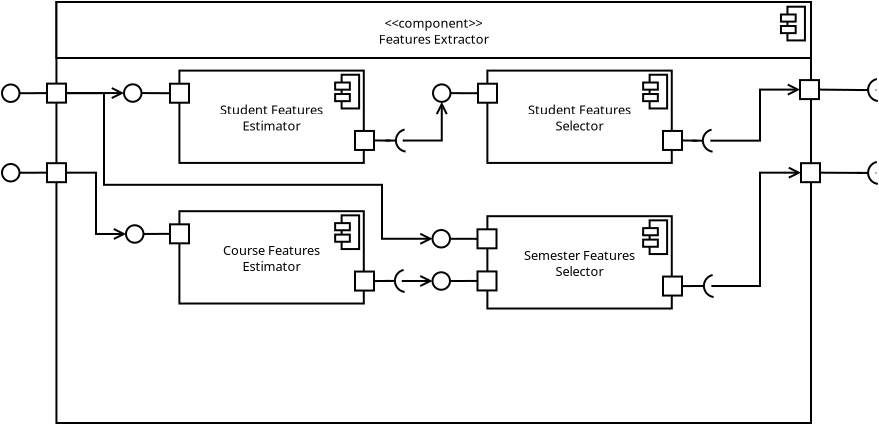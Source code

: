 <?xml version="1.0" encoding="UTF-8"?>
<dia:diagram xmlns:dia="http://www.lysator.liu.se/~alla/dia/">
  <dia:layer name="Background" visible="true" active="true">
    <dia:object type="Standard - Box" version="0" id="O0">
      <dia:attribute name="obj_pos">
        <dia:point val="5.822,2.71"/>
      </dia:attribute>
      <dia:attribute name="obj_bb">
        <dia:rectangle val="5.772,2.66;43.6,23.81"/>
      </dia:attribute>
      <dia:attribute name="elem_corner">
        <dia:point val="5.822,2.71"/>
      </dia:attribute>
      <dia:attribute name="elem_width">
        <dia:real val="37.728"/>
      </dia:attribute>
      <dia:attribute name="elem_height">
        <dia:real val="21.05"/>
      </dia:attribute>
      <dia:attribute name="border_width">
        <dia:real val="0.1"/>
      </dia:attribute>
      <dia:attribute name="show_background">
        <dia:boolean val="true"/>
      </dia:attribute>
    </dia:object>
    <dia:object type="Flowchart - Box" version="0" id="O1">
      <dia:attribute name="obj_pos">
        <dia:point val="5.822,2.71"/>
      </dia:attribute>
      <dia:attribute name="obj_bb">
        <dia:rectangle val="5.772,2.66;43.6,5.56"/>
      </dia:attribute>
      <dia:attribute name="elem_corner">
        <dia:point val="5.822,2.71"/>
      </dia:attribute>
      <dia:attribute name="elem_width">
        <dia:real val="37.728"/>
      </dia:attribute>
      <dia:attribute name="elem_height">
        <dia:real val="2.8"/>
      </dia:attribute>
      <dia:attribute name="border_width">
        <dia:real val="0.1"/>
      </dia:attribute>
      <dia:attribute name="show_background">
        <dia:boolean val="true"/>
      </dia:attribute>
      <dia:attribute name="padding">
        <dia:real val="0.5"/>
      </dia:attribute>
      <dia:attribute name="text">
        <dia:composite type="text">
          <dia:attribute name="string">
            <dia:string>#&lt;&lt;component&gt;&gt;
Features Extractor#</dia:string>
          </dia:attribute>
          <dia:attribute name="font">
            <dia:font family="sans" style="0" name="Helvetica"/>
          </dia:attribute>
          <dia:attribute name="height">
            <dia:real val="0.8"/>
          </dia:attribute>
          <dia:attribute name="pos">
            <dia:point val="24.686,3.905"/>
          </dia:attribute>
          <dia:attribute name="color">
            <dia:color val="#000000"/>
          </dia:attribute>
          <dia:attribute name="alignment">
            <dia:enum val="1"/>
          </dia:attribute>
        </dia:composite>
      </dia:attribute>
    </dia:object>
    <dia:object type="Standard - Box" version="0" id="O2">
      <dia:attribute name="obj_pos">
        <dia:point val="5.35,6.791"/>
      </dia:attribute>
      <dia:attribute name="obj_bb">
        <dia:rectangle val="5.3,6.741;6.35,7.791"/>
      </dia:attribute>
      <dia:attribute name="elem_corner">
        <dia:point val="5.35,6.791"/>
      </dia:attribute>
      <dia:attribute name="elem_width">
        <dia:real val="0.95"/>
      </dia:attribute>
      <dia:attribute name="elem_height">
        <dia:real val="0.95"/>
      </dia:attribute>
      <dia:attribute name="border_width">
        <dia:real val="0.1"/>
      </dia:attribute>
      <dia:attribute name="show_background">
        <dia:boolean val="true"/>
      </dia:attribute>
    </dia:object>
    <dia:object type="Standard - Box" version="0" id="O3">
      <dia:attribute name="obj_pos">
        <dia:point val="5.35,10.769"/>
      </dia:attribute>
      <dia:attribute name="obj_bb">
        <dia:rectangle val="5.3,10.719;6.35,11.769"/>
      </dia:attribute>
      <dia:attribute name="elem_corner">
        <dia:point val="5.35,10.769"/>
      </dia:attribute>
      <dia:attribute name="elem_width">
        <dia:real val="0.95"/>
      </dia:attribute>
      <dia:attribute name="elem_height">
        <dia:real val="0.95"/>
      </dia:attribute>
      <dia:attribute name="border_width">
        <dia:real val="0.1"/>
      </dia:attribute>
      <dia:attribute name="show_background">
        <dia:boolean val="true"/>
      </dia:attribute>
    </dia:object>
    <dia:group>
      <dia:object type="Standard - Box" version="0" id="O4">
        <dia:attribute name="obj_pos">
          <dia:point val="42.372,2.945"/>
        </dia:attribute>
        <dia:attribute name="obj_bb">
          <dia:rectangle val="42.322,2.895;43.298,4.681"/>
        </dia:attribute>
        <dia:attribute name="elem_corner">
          <dia:point val="42.372,2.945"/>
        </dia:attribute>
        <dia:attribute name="elem_width">
          <dia:real val="0.875"/>
        </dia:attribute>
        <dia:attribute name="elem_height">
          <dia:real val="1.686"/>
        </dia:attribute>
        <dia:attribute name="border_width">
          <dia:real val="0.1"/>
        </dia:attribute>
        <dia:attribute name="show_background">
          <dia:boolean val="true"/>
        </dia:attribute>
      </dia:object>
      <dia:object type="Standard - Box" version="0" id="O5">
        <dia:attribute name="obj_pos">
          <dia:point val="42.048,3.334"/>
        </dia:attribute>
        <dia:attribute name="obj_bb">
          <dia:rectangle val="41.998,3.284;42.833,3.741"/>
        </dia:attribute>
        <dia:attribute name="elem_corner">
          <dia:point val="42.048,3.334"/>
        </dia:attribute>
        <dia:attribute name="elem_width">
          <dia:real val="0.735"/>
        </dia:attribute>
        <dia:attribute name="elem_height">
          <dia:real val="0.357"/>
        </dia:attribute>
        <dia:attribute name="border_width">
          <dia:real val="0.1"/>
        </dia:attribute>
        <dia:attribute name="show_background">
          <dia:boolean val="true"/>
        </dia:attribute>
      </dia:object>
      <dia:object type="Standard - Box" version="0" id="O6">
        <dia:attribute name="obj_pos">
          <dia:point val="42.048,3.909"/>
        </dia:attribute>
        <dia:attribute name="obj_bb">
          <dia:rectangle val="41.998,3.859;42.833,4.316"/>
        </dia:attribute>
        <dia:attribute name="elem_corner">
          <dia:point val="42.048,3.909"/>
        </dia:attribute>
        <dia:attribute name="elem_width">
          <dia:real val="0.735"/>
        </dia:attribute>
        <dia:attribute name="elem_height">
          <dia:real val="0.357"/>
        </dia:attribute>
        <dia:attribute name="border_width">
          <dia:real val="0.1"/>
        </dia:attribute>
        <dia:attribute name="show_background">
          <dia:boolean val="true"/>
        </dia:attribute>
      </dia:object>
    </dia:group>
    <dia:object type="Standard - Box" version="0" id="O7">
      <dia:attribute name="obj_pos">
        <dia:point val="43,6.615"/>
      </dia:attribute>
      <dia:attribute name="obj_bb">
        <dia:rectangle val="42.95,6.565;44,7.615"/>
      </dia:attribute>
      <dia:attribute name="elem_corner">
        <dia:point val="43,6.615"/>
      </dia:attribute>
      <dia:attribute name="elem_width">
        <dia:real val="0.95"/>
      </dia:attribute>
      <dia:attribute name="elem_height">
        <dia:real val="0.95"/>
      </dia:attribute>
      <dia:attribute name="border_width">
        <dia:real val="0.1"/>
      </dia:attribute>
      <dia:attribute name="show_background">
        <dia:boolean val="true"/>
      </dia:attribute>
    </dia:object>
    <dia:object type="Standard - Box" version="0" id="O8">
      <dia:attribute name="obj_pos">
        <dia:point val="43.05,10.769"/>
      </dia:attribute>
      <dia:attribute name="obj_bb">
        <dia:rectangle val="43,10.719;44.05,11.769"/>
      </dia:attribute>
      <dia:attribute name="elem_corner">
        <dia:point val="43.05,10.769"/>
      </dia:attribute>
      <dia:attribute name="elem_width">
        <dia:real val="0.95"/>
      </dia:attribute>
      <dia:attribute name="elem_height">
        <dia:real val="0.95"/>
      </dia:attribute>
      <dia:attribute name="border_width">
        <dia:real val="0.1"/>
      </dia:attribute>
      <dia:attribute name="show_background">
        <dia:boolean val="true"/>
      </dia:attribute>
    </dia:object>
    <dia:object type="Standard - Ellipse" version="0" id="O9">
      <dia:attribute name="obj_pos">
        <dia:point val="9.2,6.825"/>
      </dia:attribute>
      <dia:attribute name="obj_bb">
        <dia:rectangle val="9.15,6.775;10.125,7.751"/>
      </dia:attribute>
      <dia:attribute name="elem_corner">
        <dia:point val="9.2,6.825"/>
      </dia:attribute>
      <dia:attribute name="elem_width">
        <dia:real val="0.875"/>
      </dia:attribute>
      <dia:attribute name="elem_height">
        <dia:real val="0.875"/>
      </dia:attribute>
    </dia:object>
    <dia:object type="Standard - Line" version="0" id="O10">
      <dia:attribute name="obj_pos">
        <dia:point val="11.5,7.271"/>
      </dia:attribute>
      <dia:attribute name="obj_bb">
        <dia:rectangle val="10.025,7.213;11.55,7.322"/>
      </dia:attribute>
      <dia:attribute name="conn_endpoints">
        <dia:point val="11.5,7.271"/>
        <dia:point val="10.075,7.263"/>
      </dia:attribute>
      <dia:attribute name="numcp">
        <dia:int val="1"/>
      </dia:attribute>
      <dia:connections>
        <dia:connection handle="0" to="O58" connection="3"/>
        <dia:connection handle="1" to="O9" connection="4"/>
      </dia:connections>
    </dia:object>
    <dia:object type="Standard - Ellipse" version="0" id="O11">
      <dia:attribute name="obj_pos">
        <dia:point val="9.3,13.872"/>
      </dia:attribute>
      <dia:attribute name="obj_bb">
        <dia:rectangle val="9.25,13.822;10.225,14.797"/>
      </dia:attribute>
      <dia:attribute name="elem_corner">
        <dia:point val="9.3,13.872"/>
      </dia:attribute>
      <dia:attribute name="elem_width">
        <dia:real val="0.875"/>
      </dia:attribute>
      <dia:attribute name="elem_height">
        <dia:real val="0.875"/>
      </dia:attribute>
    </dia:object>
    <dia:object type="Standard - Line" version="0" id="O12">
      <dia:attribute name="obj_pos">
        <dia:point val="11.5,14.302"/>
      </dia:attribute>
      <dia:attribute name="obj_bb">
        <dia:rectangle val="10.125,14.251;11.55,14.36"/>
      </dia:attribute>
      <dia:attribute name="conn_endpoints">
        <dia:point val="11.5,14.302"/>
        <dia:point val="10.175,14.309"/>
      </dia:attribute>
      <dia:attribute name="numcp">
        <dia:int val="1"/>
      </dia:attribute>
      <dia:connections>
        <dia:connection handle="0" to="O64" connection="3"/>
        <dia:connection handle="1" to="O11" connection="4"/>
      </dia:connections>
    </dia:object>
    <dia:object type="Standard - Ellipse" version="0" id="O13">
      <dia:attribute name="obj_pos">
        <dia:point val="3.1,6.833"/>
      </dia:attribute>
      <dia:attribute name="obj_bb">
        <dia:rectangle val="3.05,6.783;4.025,7.758"/>
      </dia:attribute>
      <dia:attribute name="elem_corner">
        <dia:point val="3.1,6.833"/>
      </dia:attribute>
      <dia:attribute name="elem_width">
        <dia:real val="0.875"/>
      </dia:attribute>
      <dia:attribute name="elem_height">
        <dia:real val="0.875"/>
      </dia:attribute>
    </dia:object>
    <dia:object type="Standard - Line" version="0" id="O14">
      <dia:attribute name="obj_pos">
        <dia:point val="5.35,7.266"/>
      </dia:attribute>
      <dia:attribute name="obj_bb">
        <dia:rectangle val="3.925,7.215;5.4,7.321"/>
      </dia:attribute>
      <dia:attribute name="conn_endpoints">
        <dia:point val="5.35,7.266"/>
        <dia:point val="3.975,7.271"/>
      </dia:attribute>
      <dia:attribute name="numcp">
        <dia:int val="1"/>
      </dia:attribute>
      <dia:connections>
        <dia:connection handle="0" to="O2" connection="3"/>
        <dia:connection handle="1" to="O13" connection="4"/>
      </dia:connections>
    </dia:object>
    <dia:object type="Standard - Ellipse" version="0" id="O15">
      <dia:attribute name="obj_pos">
        <dia:point val="3.1,10.809"/>
      </dia:attribute>
      <dia:attribute name="obj_bb">
        <dia:rectangle val="3.05,10.759;4.025,11.735"/>
      </dia:attribute>
      <dia:attribute name="elem_corner">
        <dia:point val="3.1,10.809"/>
      </dia:attribute>
      <dia:attribute name="elem_width">
        <dia:real val="0.875"/>
      </dia:attribute>
      <dia:attribute name="elem_height">
        <dia:real val="0.875"/>
      </dia:attribute>
    </dia:object>
    <dia:object type="Standard - Line" version="0" id="O16">
      <dia:attribute name="obj_pos">
        <dia:point val="5.35,11.244"/>
      </dia:attribute>
      <dia:attribute name="obj_bb">
        <dia:rectangle val="3.925,11.194;5.4,11.297"/>
      </dia:attribute>
      <dia:attribute name="conn_endpoints">
        <dia:point val="5.35,11.244"/>
        <dia:point val="3.975,11.247"/>
      </dia:attribute>
      <dia:attribute name="numcp">
        <dia:int val="1"/>
      </dia:attribute>
      <dia:connections>
        <dia:connection handle="0" to="O3" connection="3"/>
        <dia:connection handle="1" to="O15" connection="4"/>
      </dia:connections>
    </dia:object>
    <dia:object type="Standard - Ellipse" version="0" id="O17">
      <dia:attribute name="obj_pos">
        <dia:point val="24.65,6.829"/>
      </dia:attribute>
      <dia:attribute name="obj_bb">
        <dia:rectangle val="24.6,6.779;25.575,7.754"/>
      </dia:attribute>
      <dia:attribute name="elem_corner">
        <dia:point val="24.65,6.829"/>
      </dia:attribute>
      <dia:attribute name="elem_width">
        <dia:real val="0.875"/>
      </dia:attribute>
      <dia:attribute name="elem_height">
        <dia:real val="0.875"/>
      </dia:attribute>
    </dia:object>
    <dia:object type="Standard - Line" version="0" id="O18">
      <dia:attribute name="obj_pos">
        <dia:point val="26.9,7.271"/>
      </dia:attribute>
      <dia:attribute name="obj_bb">
        <dia:rectangle val="25.475,7.216;26.95,7.322"/>
      </dia:attribute>
      <dia:attribute name="conn_endpoints">
        <dia:point val="26.9,7.271"/>
        <dia:point val="25.525,7.267"/>
      </dia:attribute>
      <dia:attribute name="numcp">
        <dia:int val="1"/>
      </dia:attribute>
      <dia:connections>
        <dia:connection handle="0" to="O70" connection="3"/>
        <dia:connection handle="1" to="O17" connection="4"/>
      </dia:connections>
    </dia:object>
    <dia:object type="Standard - Ellipse" version="0" id="O19">
      <dia:attribute name="obj_pos">
        <dia:point val="24.625,14.11"/>
      </dia:attribute>
      <dia:attribute name="obj_bb">
        <dia:rectangle val="24.575,14.06;25.55,15.035"/>
      </dia:attribute>
      <dia:attribute name="elem_corner">
        <dia:point val="24.625,14.11"/>
      </dia:attribute>
      <dia:attribute name="elem_width">
        <dia:real val="0.875"/>
      </dia:attribute>
      <dia:attribute name="elem_height">
        <dia:real val="0.875"/>
      </dia:attribute>
    </dia:object>
    <dia:object type="Standard - Line" version="0" id="O20">
      <dia:attribute name="obj_pos">
        <dia:point val="26.875,14.552"/>
      </dia:attribute>
      <dia:attribute name="obj_bb">
        <dia:rectangle val="25.45,14.498;26.925,14.602"/>
      </dia:attribute>
      <dia:attribute name="conn_endpoints">
        <dia:point val="26.875,14.552"/>
        <dia:point val="25.5,14.548"/>
      </dia:attribute>
      <dia:attribute name="numcp">
        <dia:int val="1"/>
      </dia:attribute>
      <dia:connections>
        <dia:connection handle="0" to="O76" connection="3"/>
        <dia:connection handle="1" to="O19" connection="4"/>
      </dia:connections>
    </dia:object>
    <dia:group>
      <dia:object type="Standard - Arc" version="0" id="O21">
        <dia:attribute name="obj_pos">
          <dia:point val="38.629,10.193"/>
        </dia:attribute>
        <dia:attribute name="obj_bb">
          <dia:rectangle val="38.094,9.041;38.682,10.245"/>
        </dia:attribute>
        <dia:attribute name="conn_endpoints">
          <dia:point val="38.629,10.193"/>
          <dia:point val="38.579,9.093"/>
        </dia:attribute>
        <dia:attribute name="curve_distance">
          <dia:real val="-0.461"/>
        </dia:attribute>
        <dia:attribute name="line_width">
          <dia:real val="0.1"/>
        </dia:attribute>
      </dia:object>
      <dia:object type="Standard - Line" version="0" id="O22">
        <dia:attribute name="obj_pos">
          <dia:point val="38.135,9.643"/>
        </dia:attribute>
        <dia:attribute name="obj_bb">
          <dia:rectangle val="37.55,9.593;38.185,9.693"/>
        </dia:attribute>
        <dia:attribute name="conn_endpoints">
          <dia:point val="38.135,9.643"/>
          <dia:point val="37.6,9.643"/>
        </dia:attribute>
        <dia:attribute name="numcp">
          <dia:int val="1"/>
        </dia:attribute>
      </dia:object>
      <dia:object type="Standard - Line" version="0" id="O23">
        <dia:attribute name="obj_pos">
          <dia:point val="38.551,9.643"/>
        </dia:attribute>
        <dia:attribute name="obj_bb">
          <dia:rectangle val="38.472,9.593;38.601,9.693"/>
        </dia:attribute>
        <dia:attribute name="conn_endpoints">
          <dia:point val="38.551,9.643"/>
          <dia:point val="38.522,9.643"/>
        </dia:attribute>
        <dia:attribute name="numcp">
          <dia:int val="1"/>
        </dia:attribute>
      </dia:object>
    </dia:group>
    <dia:object type="Standard - Line" version="0" id="O24">
      <dia:attribute name="obj_pos">
        <dia:point val="37.868,9.643"/>
      </dia:attribute>
      <dia:attribute name="obj_bb">
        <dia:rectangle val="37.049,9.582;37.918,9.694"/>
      </dia:attribute>
      <dia:attribute name="conn_endpoints">
        <dia:point val="37.868,9.643"/>
        <dia:point val="37.1,9.633"/>
      </dia:attribute>
      <dia:attribute name="numcp">
        <dia:int val="1"/>
      </dia:attribute>
      <dia:connections>
        <dia:connection handle="0" to="O22" connection="0"/>
        <dia:connection handle="1" to="O71" connection="4"/>
      </dia:connections>
    </dia:object>
    <dia:group>
      <dia:object type="Standard - Arc" version="0" id="O25">
        <dia:attribute name="obj_pos">
          <dia:point val="23.281,10.188"/>
        </dia:attribute>
        <dia:attribute name="obj_bb">
          <dia:rectangle val="22.745,9.036;23.334,10.241"/>
        </dia:attribute>
        <dia:attribute name="conn_endpoints">
          <dia:point val="23.281,10.188"/>
          <dia:point val="23.231,9.088"/>
        </dia:attribute>
        <dia:attribute name="curve_distance">
          <dia:real val="-0.461"/>
        </dia:attribute>
        <dia:attribute name="line_width">
          <dia:real val="0.1"/>
        </dia:attribute>
      </dia:object>
      <dia:object type="Standard - Line" version="0" id="O26">
        <dia:attribute name="obj_pos">
          <dia:point val="22.787,9.638"/>
        </dia:attribute>
        <dia:attribute name="obj_bb">
          <dia:rectangle val="22.202,9.588;22.837,9.688"/>
        </dia:attribute>
        <dia:attribute name="conn_endpoints">
          <dia:point val="22.787,9.638"/>
          <dia:point val="22.252,9.638"/>
        </dia:attribute>
        <dia:attribute name="numcp">
          <dia:int val="1"/>
        </dia:attribute>
      </dia:object>
      <dia:object type="Standard - Line" version="0" id="O27">
        <dia:attribute name="obj_pos">
          <dia:point val="23.203,9.638"/>
        </dia:attribute>
        <dia:attribute name="obj_bb">
          <dia:rectangle val="23.123,9.588;23.253,9.688"/>
        </dia:attribute>
        <dia:attribute name="conn_endpoints">
          <dia:point val="23.203,9.638"/>
          <dia:point val="23.174,9.638"/>
        </dia:attribute>
        <dia:attribute name="numcp">
          <dia:int val="1"/>
        </dia:attribute>
      </dia:object>
    </dia:group>
    <dia:object type="Standard - Line" version="0" id="O28">
      <dia:attribute name="obj_pos">
        <dia:point val="22.52,9.638"/>
      </dia:attribute>
      <dia:attribute name="obj_bb">
        <dia:rectangle val="21.65,9.582;22.57,9.689"/>
      </dia:attribute>
      <dia:attribute name="conn_endpoints">
        <dia:point val="22.52,9.638"/>
        <dia:point val="21.7,9.633"/>
      </dia:attribute>
      <dia:attribute name="numcp">
        <dia:int val="1"/>
      </dia:attribute>
      <dia:connections>
        <dia:connection handle="0" to="O26" connection="0"/>
        <dia:connection handle="1" to="O59" connection="4"/>
      </dia:connections>
    </dia:object>
    <dia:group>
      <dia:object type="Standard - Arc" version="0" id="O29">
        <dia:attribute name="obj_pos">
          <dia:point val="23.231,17.207"/>
        </dia:attribute>
        <dia:attribute name="obj_bb">
          <dia:rectangle val="22.695,16.055;23.284,17.259"/>
        </dia:attribute>
        <dia:attribute name="conn_endpoints">
          <dia:point val="23.231,17.207"/>
          <dia:point val="23.181,16.107"/>
        </dia:attribute>
        <dia:attribute name="curve_distance">
          <dia:real val="-0.461"/>
        </dia:attribute>
        <dia:attribute name="line_width">
          <dia:real val="0.1"/>
        </dia:attribute>
      </dia:object>
      <dia:object type="Standard - Line" version="0" id="O30">
        <dia:attribute name="obj_pos">
          <dia:point val="22.737,16.657"/>
        </dia:attribute>
        <dia:attribute name="obj_bb">
          <dia:rectangle val="22.152,16.607;22.787,16.707"/>
        </dia:attribute>
        <dia:attribute name="conn_endpoints">
          <dia:point val="22.737,16.657"/>
          <dia:point val="22.202,16.657"/>
        </dia:attribute>
        <dia:attribute name="numcp">
          <dia:int val="1"/>
        </dia:attribute>
      </dia:object>
      <dia:object type="Standard - Line" version="0" id="O31">
        <dia:attribute name="obj_pos">
          <dia:point val="23.153,16.657"/>
        </dia:attribute>
        <dia:attribute name="obj_bb">
          <dia:rectangle val="23.073,16.607;23.203,16.707"/>
        </dia:attribute>
        <dia:attribute name="conn_endpoints">
          <dia:point val="23.153,16.657"/>
          <dia:point val="23.123,16.657"/>
        </dia:attribute>
        <dia:attribute name="numcp">
          <dia:int val="1"/>
        </dia:attribute>
      </dia:object>
    </dia:group>
    <dia:object type="Standard - Line" version="0" id="O32">
      <dia:attribute name="obj_pos">
        <dia:point val="22.47,16.657"/>
      </dia:attribute>
      <dia:attribute name="obj_bb">
        <dia:rectangle val="21.65,16.607;22.52,16.713"/>
      </dia:attribute>
      <dia:attribute name="conn_endpoints">
        <dia:point val="22.47,16.657"/>
        <dia:point val="21.7,16.663"/>
      </dia:attribute>
      <dia:attribute name="numcp">
        <dia:int val="1"/>
      </dia:attribute>
      <dia:connections>
        <dia:connection handle="0" to="O30" connection="0"/>
        <dia:connection handle="1" to="O65" connection="4"/>
      </dia:connections>
    </dia:object>
    <dia:group>
      <dia:object type="Standard - Arc" version="0" id="O33">
        <dia:attribute name="obj_pos">
          <dia:point val="38.681,17.461"/>
        </dia:attribute>
        <dia:attribute name="obj_bb">
          <dia:rectangle val="38.145,16.309;38.733,17.513"/>
        </dia:attribute>
        <dia:attribute name="conn_endpoints">
          <dia:point val="38.681,17.461"/>
          <dia:point val="38.631,16.361"/>
        </dia:attribute>
        <dia:attribute name="curve_distance">
          <dia:real val="-0.461"/>
        </dia:attribute>
        <dia:attribute name="line_width">
          <dia:real val="0.1"/>
        </dia:attribute>
      </dia:object>
      <dia:object type="Standard - Line" version="0" id="O34">
        <dia:attribute name="obj_pos">
          <dia:point val="38.187,16.911"/>
        </dia:attribute>
        <dia:attribute name="obj_bb">
          <dia:rectangle val="37.602,16.861;38.237,16.961"/>
        </dia:attribute>
        <dia:attribute name="conn_endpoints">
          <dia:point val="38.187,16.911"/>
          <dia:point val="37.652,16.911"/>
        </dia:attribute>
        <dia:attribute name="numcp">
          <dia:int val="1"/>
        </dia:attribute>
      </dia:object>
      <dia:object type="Standard - Line" version="0" id="O35">
        <dia:attribute name="obj_pos">
          <dia:point val="38.603,16.911"/>
        </dia:attribute>
        <dia:attribute name="obj_bb">
          <dia:rectangle val="38.523,16.861;38.653,16.961"/>
        </dia:attribute>
        <dia:attribute name="conn_endpoints">
          <dia:point val="38.603,16.911"/>
          <dia:point val="38.574,16.911"/>
        </dia:attribute>
        <dia:attribute name="numcp">
          <dia:int val="1"/>
        </dia:attribute>
      </dia:object>
    </dia:group>
    <dia:object type="Standard - Line" version="0" id="O36">
      <dia:attribute name="obj_pos">
        <dia:point val="37.919,16.911"/>
      </dia:attribute>
      <dia:attribute name="obj_bb">
        <dia:rectangle val="37.05,16.861;37.97,16.963"/>
      </dia:attribute>
      <dia:attribute name="conn_endpoints">
        <dia:point val="37.919,16.911"/>
        <dia:point val="37.1,16.913"/>
      </dia:attribute>
      <dia:attribute name="numcp">
        <dia:int val="1"/>
      </dia:attribute>
      <dia:connections>
        <dia:connection handle="0" to="O34" connection="0"/>
        <dia:connection handle="1" to="O77" connection="4"/>
      </dia:connections>
    </dia:object>
    <dia:object type="Standard - ZigZagLine" version="1" id="O37">
      <dia:attribute name="obj_pos">
        <dia:point val="6.3,7.266"/>
      </dia:attribute>
      <dia:attribute name="obj_bb">
        <dia:rectangle val="6.25,6.932;9.312,7.594"/>
      </dia:attribute>
      <dia:attribute name="orth_points">
        <dia:point val="6.3,7.266"/>
        <dia:point val="7.8,7.266"/>
        <dia:point val="7.8,7.263"/>
        <dia:point val="9.2,7.263"/>
      </dia:attribute>
      <dia:attribute name="orth_orient">
        <dia:enum val="0"/>
        <dia:enum val="1"/>
        <dia:enum val="0"/>
      </dia:attribute>
      <dia:attribute name="autorouting">
        <dia:boolean val="false"/>
      </dia:attribute>
      <dia:attribute name="end_arrow">
        <dia:enum val="1"/>
      </dia:attribute>
      <dia:attribute name="end_arrow_length">
        <dia:real val="0.5"/>
      </dia:attribute>
      <dia:attribute name="end_arrow_width">
        <dia:real val="0.5"/>
      </dia:attribute>
      <dia:connections>
        <dia:connection handle="0" to="O2" connection="4"/>
        <dia:connection handle="1" to="O9" connection="3"/>
      </dia:connections>
    </dia:object>
    <dia:object type="Standard - ZigZagLine" version="1" id="O38">
      <dia:attribute name="obj_pos">
        <dia:point val="6.3,11.244"/>
      </dia:attribute>
      <dia:attribute name="obj_bb">
        <dia:rectangle val="6.25,11.194;9.412,14.64"/>
      </dia:attribute>
      <dia:attribute name="orth_points">
        <dia:point val="6.3,11.244"/>
        <dia:point val="7.8,11.244"/>
        <dia:point val="7.8,14.309"/>
        <dia:point val="9.3,14.309"/>
      </dia:attribute>
      <dia:attribute name="orth_orient">
        <dia:enum val="0"/>
        <dia:enum val="1"/>
        <dia:enum val="0"/>
      </dia:attribute>
      <dia:attribute name="autorouting">
        <dia:boolean val="true"/>
      </dia:attribute>
      <dia:attribute name="end_arrow">
        <dia:enum val="1"/>
      </dia:attribute>
      <dia:attribute name="end_arrow_length">
        <dia:real val="0.5"/>
      </dia:attribute>
      <dia:attribute name="end_arrow_width">
        <dia:real val="0.5"/>
      </dia:attribute>
      <dia:connections>
        <dia:connection handle="0" to="O3" connection="4"/>
        <dia:connection handle="1" to="O11" connection="3"/>
      </dia:connections>
    </dia:object>
    <dia:object type="Standard - ZigZagLine" version="1" id="O39">
      <dia:attribute name="obj_pos">
        <dia:point val="23.188,9.638"/>
      </dia:attribute>
      <dia:attribute name="obj_bb">
        <dia:rectangle val="23.138,7.592;25.419,9.688"/>
      </dia:attribute>
      <dia:attribute name="orth_points">
        <dia:point val="23.188,9.638"/>
        <dia:point val="23.188,9.637"/>
        <dia:point val="25.088,9.637"/>
        <dia:point val="25.088,7.704"/>
      </dia:attribute>
      <dia:attribute name="orth_orient">
        <dia:enum val="1"/>
        <dia:enum val="0"/>
        <dia:enum val="1"/>
      </dia:attribute>
      <dia:attribute name="autorouting">
        <dia:boolean val="false"/>
      </dia:attribute>
      <dia:attribute name="end_arrow">
        <dia:enum val="1"/>
      </dia:attribute>
      <dia:attribute name="end_arrow_length">
        <dia:real val="0.5"/>
      </dia:attribute>
      <dia:attribute name="end_arrow_width">
        <dia:real val="0.5"/>
      </dia:attribute>
      <dia:connections>
        <dia:connection handle="0" to="O27" connection="0"/>
        <dia:connection handle="1" to="O17" connection="6"/>
      </dia:connections>
    </dia:object>
    <dia:object type="Standard - ZigZagLine" version="1" id="O40">
      <dia:attribute name="obj_pos">
        <dia:point val="43,7.09"/>
      </dia:attribute>
      <dia:attribute name="obj_bb">
        <dia:rectangle val="38.486,6.759;43.05,9.693"/>
      </dia:attribute>
      <dia:attribute name="orth_points">
        <dia:point val="43,7.09"/>
        <dia:point val="41,7.09"/>
        <dia:point val="41,9.643"/>
        <dia:point val="38.536,9.643"/>
      </dia:attribute>
      <dia:attribute name="orth_orient">
        <dia:enum val="0"/>
        <dia:enum val="1"/>
        <dia:enum val="0"/>
      </dia:attribute>
      <dia:attribute name="autorouting">
        <dia:boolean val="false"/>
      </dia:attribute>
      <dia:attribute name="start_arrow">
        <dia:enum val="1"/>
      </dia:attribute>
      <dia:attribute name="start_arrow_length">
        <dia:real val="0.5"/>
      </dia:attribute>
      <dia:attribute name="start_arrow_width">
        <dia:real val="0.5"/>
      </dia:attribute>
      <dia:connections>
        <dia:connection handle="0" to="O7" connection="3"/>
        <dia:connection handle="1" to="O23" connection="0"/>
      </dia:connections>
    </dia:object>
    <dia:object type="Standard - ZigZagLine" version="1" id="O41">
      <dia:attribute name="obj_pos">
        <dia:point val="38.588,16.911"/>
      </dia:attribute>
      <dia:attribute name="obj_bb">
        <dia:rectangle val="38.538,10.913;43.162,16.961"/>
      </dia:attribute>
      <dia:attribute name="orth_points">
        <dia:point val="38.588,16.911"/>
        <dia:point val="41,16.911"/>
        <dia:point val="41,11.244"/>
        <dia:point val="43.05,11.244"/>
      </dia:attribute>
      <dia:attribute name="orth_orient">
        <dia:enum val="0"/>
        <dia:enum val="1"/>
        <dia:enum val="0"/>
      </dia:attribute>
      <dia:attribute name="autorouting">
        <dia:boolean val="false"/>
      </dia:attribute>
      <dia:attribute name="end_arrow">
        <dia:enum val="1"/>
      </dia:attribute>
      <dia:attribute name="end_arrow_length">
        <dia:real val="0.5"/>
      </dia:attribute>
      <dia:attribute name="end_arrow_width">
        <dia:real val="0.5"/>
      </dia:attribute>
      <dia:connections>
        <dia:connection handle="0" to="O35" connection="0"/>
        <dia:connection handle="1" to="O8" connection="3"/>
      </dia:connections>
    </dia:object>
    <dia:group>
      <dia:object type="Standard - Arc" version="0" id="O42">
        <dia:attribute name="obj_pos">
          <dia:point val="46.891,7.662"/>
        </dia:attribute>
        <dia:attribute name="obj_bb">
          <dia:rectangle val="46.355,6.51;46.943,7.714"/>
        </dia:attribute>
        <dia:attribute name="conn_endpoints">
          <dia:point val="46.891,7.662"/>
          <dia:point val="46.841,6.562"/>
        </dia:attribute>
        <dia:attribute name="curve_distance">
          <dia:real val="-0.461"/>
        </dia:attribute>
        <dia:attribute name="line_width">
          <dia:real val="0.1"/>
        </dia:attribute>
      </dia:object>
      <dia:object type="Standard - Line" version="0" id="O43">
        <dia:attribute name="obj_pos">
          <dia:point val="46.397,7.112"/>
        </dia:attribute>
        <dia:attribute name="obj_bb">
          <dia:rectangle val="45.812,7.062;46.447,7.162"/>
        </dia:attribute>
        <dia:attribute name="conn_endpoints">
          <dia:point val="46.397,7.112"/>
          <dia:point val="45.861,7.112"/>
        </dia:attribute>
        <dia:attribute name="numcp">
          <dia:int val="1"/>
        </dia:attribute>
      </dia:object>
      <dia:object type="Standard - Line" version="0" id="O44">
        <dia:attribute name="obj_pos">
          <dia:point val="46.813,7.112"/>
        </dia:attribute>
        <dia:attribute name="obj_bb">
          <dia:rectangle val="46.733,7.062;46.863,7.162"/>
        </dia:attribute>
        <dia:attribute name="conn_endpoints">
          <dia:point val="46.813,7.112"/>
          <dia:point val="46.783,7.112"/>
        </dia:attribute>
        <dia:attribute name="numcp">
          <dia:int val="1"/>
        </dia:attribute>
      </dia:object>
    </dia:group>
    <dia:object type="Standard - Line" version="0" id="O45">
      <dia:attribute name="obj_pos">
        <dia:point val="43.95,7.09"/>
      </dia:attribute>
      <dia:attribute name="obj_bb">
        <dia:rectangle val="43.9,7.039;46.18,7.163"/>
      </dia:attribute>
      <dia:attribute name="conn_endpoints">
        <dia:point val="43.95,7.09"/>
        <dia:point val="46.129,7.112"/>
      </dia:attribute>
      <dia:attribute name="numcp">
        <dia:int val="1"/>
      </dia:attribute>
      <dia:connections>
        <dia:connection handle="0" to="O7" connection="4"/>
        <dia:connection handle="1" to="O43" connection="0"/>
      </dia:connections>
    </dia:object>
    <dia:group>
      <dia:object type="Standard - Arc" version="0" id="O46">
        <dia:attribute name="obj_pos">
          <dia:point val="46.891,11.806"/>
        </dia:attribute>
        <dia:attribute name="obj_bb">
          <dia:rectangle val="46.355,10.654;46.943,11.858"/>
        </dia:attribute>
        <dia:attribute name="conn_endpoints">
          <dia:point val="46.891,11.806"/>
          <dia:point val="46.841,10.706"/>
        </dia:attribute>
        <dia:attribute name="curve_distance">
          <dia:real val="-0.461"/>
        </dia:attribute>
        <dia:attribute name="line_width">
          <dia:real val="0.1"/>
        </dia:attribute>
      </dia:object>
      <dia:object type="Standard - Line" version="0" id="O47">
        <dia:attribute name="obj_pos">
          <dia:point val="46.397,11.256"/>
        </dia:attribute>
        <dia:attribute name="obj_bb">
          <dia:rectangle val="45.812,11.206;46.447,11.306"/>
        </dia:attribute>
        <dia:attribute name="conn_endpoints">
          <dia:point val="46.397,11.256"/>
          <dia:point val="45.861,11.256"/>
        </dia:attribute>
        <dia:attribute name="numcp">
          <dia:int val="1"/>
        </dia:attribute>
      </dia:object>
      <dia:object type="Standard - Line" version="0" id="O48">
        <dia:attribute name="obj_pos">
          <dia:point val="46.813,11.256"/>
        </dia:attribute>
        <dia:attribute name="obj_bb">
          <dia:rectangle val="46.733,11.206;46.863,11.306"/>
        </dia:attribute>
        <dia:attribute name="conn_endpoints">
          <dia:point val="46.813,11.256"/>
          <dia:point val="46.783,11.256"/>
        </dia:attribute>
        <dia:attribute name="numcp">
          <dia:int val="1"/>
        </dia:attribute>
      </dia:object>
    </dia:group>
    <dia:object type="Standard - Line" version="0" id="O49">
      <dia:attribute name="obj_pos">
        <dia:point val="44,11.244"/>
      </dia:attribute>
      <dia:attribute name="obj_bb">
        <dia:rectangle val="43.95,11.194;46.179,11.306"/>
      </dia:attribute>
      <dia:attribute name="conn_endpoints">
        <dia:point val="44,11.244"/>
        <dia:point val="46.129,11.256"/>
      </dia:attribute>
      <dia:attribute name="numcp">
        <dia:int val="1"/>
      </dia:attribute>
      <dia:connections>
        <dia:connection handle="0" to="O8" connection="4"/>
        <dia:connection handle="1" to="O47" connection="0"/>
      </dia:connections>
    </dia:object>
    <dia:object type="Standard - Ellipse" version="0" id="O50">
      <dia:attribute name="obj_pos">
        <dia:point val="24.625,16.223"/>
      </dia:attribute>
      <dia:attribute name="obj_bb">
        <dia:rectangle val="24.575,16.173;25.55,17.148"/>
      </dia:attribute>
      <dia:attribute name="elem_corner">
        <dia:point val="24.625,16.223"/>
      </dia:attribute>
      <dia:attribute name="elem_width">
        <dia:real val="0.875"/>
      </dia:attribute>
      <dia:attribute name="elem_height">
        <dia:real val="0.875"/>
      </dia:attribute>
    </dia:object>
    <dia:object type="Standard - Line" version="0" id="O51">
      <dia:attribute name="obj_pos">
        <dia:point val="26.875,16.657"/>
      </dia:attribute>
      <dia:attribute name="obj_bb">
        <dia:rectangle val="25.45,16.607;26.925,16.711"/>
      </dia:attribute>
      <dia:attribute name="conn_endpoints">
        <dia:point val="26.875,16.657"/>
        <dia:point val="25.5,16.66"/>
      </dia:attribute>
      <dia:attribute name="numcp">
        <dia:int val="1"/>
      </dia:attribute>
      <dia:connections>
        <dia:connection handle="0" to="O78" connection="3"/>
        <dia:connection handle="1" to="O50" connection="4"/>
      </dia:connections>
    </dia:object>
    <dia:object type="Standard - ZigZagLine" version="1" id="O52">
      <dia:attribute name="obj_pos">
        <dia:point val="6.3,7.266"/>
      </dia:attribute>
      <dia:attribute name="obj_bb">
        <dia:rectangle val="6.25,7.216;24.737,14.879"/>
      </dia:attribute>
      <dia:attribute name="orth_points">
        <dia:point val="6.3,7.266"/>
        <dia:point val="8.2,7.266"/>
        <dia:point val="8.2,11.85"/>
        <dia:point val="22.1,11.85"/>
        <dia:point val="22.1,14.548"/>
        <dia:point val="24.625,14.548"/>
      </dia:attribute>
      <dia:attribute name="orth_orient">
        <dia:enum val="0"/>
        <dia:enum val="1"/>
        <dia:enum val="0"/>
        <dia:enum val="1"/>
        <dia:enum val="0"/>
      </dia:attribute>
      <dia:attribute name="autorouting">
        <dia:boolean val="false"/>
      </dia:attribute>
      <dia:attribute name="end_arrow">
        <dia:enum val="1"/>
      </dia:attribute>
      <dia:attribute name="end_arrow_length">
        <dia:real val="0.5"/>
      </dia:attribute>
      <dia:attribute name="end_arrow_width">
        <dia:real val="0.5"/>
      </dia:attribute>
      <dia:connections>
        <dia:connection handle="0" to="O2" connection="4"/>
        <dia:connection handle="1" to="O19" connection="3"/>
      </dia:connections>
    </dia:object>
    <dia:object type="Standard - ZigZagLine" version="1" id="O53">
      <dia:attribute name="obj_pos">
        <dia:point val="23.138,16.657"/>
      </dia:attribute>
      <dia:attribute name="obj_bb">
        <dia:rectangle val="23.088,16.33;24.737,16.991"/>
      </dia:attribute>
      <dia:attribute name="orth_points">
        <dia:point val="23.138,16.657"/>
        <dia:point val="23.138,16.66"/>
        <dia:point val="23.741,16.66"/>
        <dia:point val="23.741,16.66"/>
        <dia:point val="24.625,16.66"/>
      </dia:attribute>
      <dia:attribute name="orth_orient">
        <dia:enum val="1"/>
        <dia:enum val="0"/>
        <dia:enum val="1"/>
        <dia:enum val="0"/>
      </dia:attribute>
      <dia:attribute name="autorouting">
        <dia:boolean val="false"/>
      </dia:attribute>
      <dia:attribute name="end_arrow">
        <dia:enum val="1"/>
      </dia:attribute>
      <dia:attribute name="end_arrow_length">
        <dia:real val="0.5"/>
      </dia:attribute>
      <dia:attribute name="end_arrow_width">
        <dia:real val="0.5"/>
      </dia:attribute>
      <dia:connections>
        <dia:connection handle="0" to="O31" connection="0"/>
        <dia:connection handle="1" to="O50" connection="3"/>
      </dia:connections>
    </dia:object>
    <dia:group>
      <dia:object type="Flowchart - Box" version="0" id="O54">
        <dia:attribute name="obj_pos">
          <dia:point val="11.97,6.14"/>
        </dia:attribute>
        <dia:attribute name="obj_bb">
          <dia:rectangle val="11.919,6.09;21.239,10.806"/>
        </dia:attribute>
        <dia:attribute name="elem_corner">
          <dia:point val="11.97,6.14"/>
        </dia:attribute>
        <dia:attribute name="elem_width">
          <dia:real val="9.22"/>
        </dia:attribute>
        <dia:attribute name="elem_height">
          <dia:real val="4.616"/>
        </dia:attribute>
        <dia:attribute name="show_background">
          <dia:boolean val="true"/>
        </dia:attribute>
        <dia:attribute name="padding">
          <dia:real val="0.5"/>
        </dia:attribute>
        <dia:attribute name="text">
          <dia:composite type="text">
            <dia:attribute name="string">
              <dia:string>#Student Features
Estimator#</dia:string>
            </dia:attribute>
            <dia:attribute name="font">
              <dia:font family="sans" style="0" name="Helvetica"/>
            </dia:attribute>
            <dia:attribute name="height">
              <dia:real val="0.8"/>
            </dia:attribute>
            <dia:attribute name="pos">
              <dia:point val="16.579,8.243"/>
            </dia:attribute>
            <dia:attribute name="color">
              <dia:color val="#000000"/>
            </dia:attribute>
            <dia:attribute name="alignment">
              <dia:enum val="1"/>
            </dia:attribute>
          </dia:composite>
        </dia:attribute>
      </dia:object>
      <dia:group>
        <dia:object type="Standard - Box" version="0" id="O55">
          <dia:attribute name="obj_pos">
            <dia:point val="20.081,6.347"/>
          </dia:attribute>
          <dia:attribute name="obj_bb">
            <dia:rectangle val="20.031,6.297;21.006,8.083"/>
          </dia:attribute>
          <dia:attribute name="elem_corner">
            <dia:point val="20.081,6.347"/>
          </dia:attribute>
          <dia:attribute name="elem_width">
            <dia:real val="0.875"/>
          </dia:attribute>
          <dia:attribute name="elem_height">
            <dia:real val="1.686"/>
          </dia:attribute>
          <dia:attribute name="show_background">
            <dia:boolean val="true"/>
          </dia:attribute>
        </dia:object>
        <dia:object type="Standard - Box" version="0" id="O56">
          <dia:attribute name="obj_pos">
            <dia:point val="19.757,6.736"/>
          </dia:attribute>
          <dia:attribute name="obj_bb">
            <dia:rectangle val="19.707,6.686;20.541,7.143"/>
          </dia:attribute>
          <dia:attribute name="elem_corner">
            <dia:point val="19.757,6.736"/>
          </dia:attribute>
          <dia:attribute name="elem_width">
            <dia:real val="0.735"/>
          </dia:attribute>
          <dia:attribute name="elem_height">
            <dia:real val="0.357"/>
          </dia:attribute>
          <dia:attribute name="show_background">
            <dia:boolean val="true"/>
          </dia:attribute>
        </dia:object>
        <dia:object type="Standard - Box" version="0" id="O57">
          <dia:attribute name="obj_pos">
            <dia:point val="19.757,7.311"/>
          </dia:attribute>
          <dia:attribute name="obj_bb">
            <dia:rectangle val="19.707,7.261;20.541,7.718"/>
          </dia:attribute>
          <dia:attribute name="elem_corner">
            <dia:point val="19.757,7.311"/>
          </dia:attribute>
          <dia:attribute name="elem_width">
            <dia:real val="0.735"/>
          </dia:attribute>
          <dia:attribute name="elem_height">
            <dia:real val="0.357"/>
          </dia:attribute>
          <dia:attribute name="show_background">
            <dia:boolean val="true"/>
          </dia:attribute>
        </dia:object>
      </dia:group>
      <dia:object type="Standard - Box" version="0" id="O58">
        <dia:attribute name="obj_pos">
          <dia:point val="11.5,6.796"/>
        </dia:attribute>
        <dia:attribute name="obj_bb">
          <dia:rectangle val="11.45,6.746;12.5,7.796"/>
        </dia:attribute>
        <dia:attribute name="elem_corner">
          <dia:point val="11.5,6.796"/>
        </dia:attribute>
        <dia:attribute name="elem_width">
          <dia:real val="0.95"/>
        </dia:attribute>
        <dia:attribute name="elem_height">
          <dia:real val="0.95"/>
        </dia:attribute>
        <dia:attribute name="show_background">
          <dia:boolean val="true"/>
        </dia:attribute>
      </dia:object>
      <dia:object type="Standard - Box" version="0" id="O59">
        <dia:attribute name="obj_pos">
          <dia:point val="20.75,9.158"/>
        </dia:attribute>
        <dia:attribute name="obj_bb">
          <dia:rectangle val="20.7,9.108;21.75,10.158"/>
        </dia:attribute>
        <dia:attribute name="elem_corner">
          <dia:point val="20.75,9.158"/>
        </dia:attribute>
        <dia:attribute name="elem_width">
          <dia:real val="0.95"/>
        </dia:attribute>
        <dia:attribute name="elem_height">
          <dia:real val="0.95"/>
        </dia:attribute>
        <dia:attribute name="show_background">
          <dia:boolean val="true"/>
        </dia:attribute>
      </dia:object>
    </dia:group>
    <dia:group>
      <dia:object type="Flowchart - Box" version="0" id="O60">
        <dia:attribute name="obj_pos">
          <dia:point val="11.97,13.17"/>
        </dia:attribute>
        <dia:attribute name="obj_bb">
          <dia:rectangle val="11.919,13.12;21.239,17.836"/>
        </dia:attribute>
        <dia:attribute name="elem_corner">
          <dia:point val="11.97,13.17"/>
        </dia:attribute>
        <dia:attribute name="elem_width">
          <dia:real val="9.22"/>
        </dia:attribute>
        <dia:attribute name="elem_height">
          <dia:real val="4.616"/>
        </dia:attribute>
        <dia:attribute name="show_background">
          <dia:boolean val="true"/>
        </dia:attribute>
        <dia:attribute name="padding">
          <dia:real val="0.5"/>
        </dia:attribute>
        <dia:attribute name="text">
          <dia:composite type="text">
            <dia:attribute name="string">
              <dia:string>#Course Features
Estimator#</dia:string>
            </dia:attribute>
            <dia:attribute name="font">
              <dia:font family="sans" style="0" name="Helvetica"/>
            </dia:attribute>
            <dia:attribute name="height">
              <dia:real val="0.8"/>
            </dia:attribute>
            <dia:attribute name="pos">
              <dia:point val="16.579,15.273"/>
            </dia:attribute>
            <dia:attribute name="color">
              <dia:color val="#000000"/>
            </dia:attribute>
            <dia:attribute name="alignment">
              <dia:enum val="1"/>
            </dia:attribute>
          </dia:composite>
        </dia:attribute>
      </dia:object>
      <dia:group>
        <dia:object type="Standard - Box" version="0" id="O61">
          <dia:attribute name="obj_pos">
            <dia:point val="20.081,13.377"/>
          </dia:attribute>
          <dia:attribute name="obj_bb">
            <dia:rectangle val="20.031,13.327;21.006,15.113"/>
          </dia:attribute>
          <dia:attribute name="elem_corner">
            <dia:point val="20.081,13.377"/>
          </dia:attribute>
          <dia:attribute name="elem_width">
            <dia:real val="0.875"/>
          </dia:attribute>
          <dia:attribute name="elem_height">
            <dia:real val="1.686"/>
          </dia:attribute>
          <dia:attribute name="show_background">
            <dia:boolean val="true"/>
          </dia:attribute>
        </dia:object>
        <dia:object type="Standard - Box" version="0" id="O62">
          <dia:attribute name="obj_pos">
            <dia:point val="19.757,13.766"/>
          </dia:attribute>
          <dia:attribute name="obj_bb">
            <dia:rectangle val="19.707,13.716;20.541,14.172"/>
          </dia:attribute>
          <dia:attribute name="elem_corner">
            <dia:point val="19.757,13.766"/>
          </dia:attribute>
          <dia:attribute name="elem_width">
            <dia:real val="0.735"/>
          </dia:attribute>
          <dia:attribute name="elem_height">
            <dia:real val="0.357"/>
          </dia:attribute>
          <dia:attribute name="show_background">
            <dia:boolean val="true"/>
          </dia:attribute>
        </dia:object>
        <dia:object type="Standard - Box" version="0" id="O63">
          <dia:attribute name="obj_pos">
            <dia:point val="19.757,14.341"/>
          </dia:attribute>
          <dia:attribute name="obj_bb">
            <dia:rectangle val="19.707,14.291;20.541,14.748"/>
          </dia:attribute>
          <dia:attribute name="elem_corner">
            <dia:point val="19.757,14.341"/>
          </dia:attribute>
          <dia:attribute name="elem_width">
            <dia:real val="0.735"/>
          </dia:attribute>
          <dia:attribute name="elem_height">
            <dia:real val="0.357"/>
          </dia:attribute>
          <dia:attribute name="show_background">
            <dia:boolean val="true"/>
          </dia:attribute>
        </dia:object>
      </dia:group>
      <dia:object type="Standard - Box" version="0" id="O64">
        <dia:attribute name="obj_pos">
          <dia:point val="11.5,13.826"/>
        </dia:attribute>
        <dia:attribute name="obj_bb">
          <dia:rectangle val="11.45,13.777;12.5,14.826"/>
        </dia:attribute>
        <dia:attribute name="elem_corner">
          <dia:point val="11.5,13.826"/>
        </dia:attribute>
        <dia:attribute name="elem_width">
          <dia:real val="0.95"/>
        </dia:attribute>
        <dia:attribute name="elem_height">
          <dia:real val="0.95"/>
        </dia:attribute>
        <dia:attribute name="show_background">
          <dia:boolean val="true"/>
        </dia:attribute>
      </dia:object>
      <dia:object type="Standard - Box" version="0" id="O65">
        <dia:attribute name="obj_pos">
          <dia:point val="20.75,16.188"/>
        </dia:attribute>
        <dia:attribute name="obj_bb">
          <dia:rectangle val="20.7,16.138;21.75,17.188"/>
        </dia:attribute>
        <dia:attribute name="elem_corner">
          <dia:point val="20.75,16.188"/>
        </dia:attribute>
        <dia:attribute name="elem_width">
          <dia:real val="0.95"/>
        </dia:attribute>
        <dia:attribute name="elem_height">
          <dia:real val="0.95"/>
        </dia:attribute>
        <dia:attribute name="show_background">
          <dia:boolean val="true"/>
        </dia:attribute>
      </dia:object>
    </dia:group>
    <dia:group>
      <dia:object type="Flowchart - Box" version="0" id="O66">
        <dia:attribute name="obj_pos">
          <dia:point val="27.369,6.14"/>
        </dia:attribute>
        <dia:attribute name="obj_bb">
          <dia:rectangle val="27.32,6.09;36.639,10.806"/>
        </dia:attribute>
        <dia:attribute name="elem_corner">
          <dia:point val="27.369,6.14"/>
        </dia:attribute>
        <dia:attribute name="elem_width">
          <dia:real val="9.22"/>
        </dia:attribute>
        <dia:attribute name="elem_height">
          <dia:real val="4.616"/>
        </dia:attribute>
        <dia:attribute name="show_background">
          <dia:boolean val="true"/>
        </dia:attribute>
        <dia:attribute name="padding">
          <dia:real val="0.5"/>
        </dia:attribute>
        <dia:attribute name="text">
          <dia:composite type="text">
            <dia:attribute name="string">
              <dia:string>#Student Features
Selector#</dia:string>
            </dia:attribute>
            <dia:attribute name="font">
              <dia:font family="sans" style="0" name="Helvetica"/>
            </dia:attribute>
            <dia:attribute name="height">
              <dia:real val="0.8"/>
            </dia:attribute>
            <dia:attribute name="pos">
              <dia:point val="31.98,8.243"/>
            </dia:attribute>
            <dia:attribute name="color">
              <dia:color val="#000000"/>
            </dia:attribute>
            <dia:attribute name="alignment">
              <dia:enum val="1"/>
            </dia:attribute>
          </dia:composite>
        </dia:attribute>
      </dia:object>
      <dia:group>
        <dia:object type="Standard - Box" version="0" id="O67">
          <dia:attribute name="obj_pos">
            <dia:point val="35.481,6.347"/>
          </dia:attribute>
          <dia:attribute name="obj_bb">
            <dia:rectangle val="35.431,6.297;36.406,8.083"/>
          </dia:attribute>
          <dia:attribute name="elem_corner">
            <dia:point val="35.481,6.347"/>
          </dia:attribute>
          <dia:attribute name="elem_width">
            <dia:real val="0.875"/>
          </dia:attribute>
          <dia:attribute name="elem_height">
            <dia:real val="1.686"/>
          </dia:attribute>
          <dia:attribute name="show_background">
            <dia:boolean val="true"/>
          </dia:attribute>
        </dia:object>
        <dia:object type="Standard - Box" version="0" id="O68">
          <dia:attribute name="obj_pos">
            <dia:point val="35.157,6.736"/>
          </dia:attribute>
          <dia:attribute name="obj_bb">
            <dia:rectangle val="35.107,6.686;35.941,7.143"/>
          </dia:attribute>
          <dia:attribute name="elem_corner">
            <dia:point val="35.157,6.736"/>
          </dia:attribute>
          <dia:attribute name="elem_width">
            <dia:real val="0.735"/>
          </dia:attribute>
          <dia:attribute name="elem_height">
            <dia:real val="0.357"/>
          </dia:attribute>
          <dia:attribute name="show_background">
            <dia:boolean val="true"/>
          </dia:attribute>
        </dia:object>
        <dia:object type="Standard - Box" version="0" id="O69">
          <dia:attribute name="obj_pos">
            <dia:point val="35.157,7.311"/>
          </dia:attribute>
          <dia:attribute name="obj_bb">
            <dia:rectangle val="35.107,7.261;35.941,7.718"/>
          </dia:attribute>
          <dia:attribute name="elem_corner">
            <dia:point val="35.157,7.311"/>
          </dia:attribute>
          <dia:attribute name="elem_width">
            <dia:real val="0.735"/>
          </dia:attribute>
          <dia:attribute name="elem_height">
            <dia:real val="0.357"/>
          </dia:attribute>
          <dia:attribute name="show_background">
            <dia:boolean val="true"/>
          </dia:attribute>
        </dia:object>
      </dia:group>
      <dia:object type="Standard - Box" version="0" id="O70">
        <dia:attribute name="obj_pos">
          <dia:point val="26.9,6.796"/>
        </dia:attribute>
        <dia:attribute name="obj_bb">
          <dia:rectangle val="26.85,6.746;27.9,7.796"/>
        </dia:attribute>
        <dia:attribute name="elem_corner">
          <dia:point val="26.9,6.796"/>
        </dia:attribute>
        <dia:attribute name="elem_width">
          <dia:real val="0.95"/>
        </dia:attribute>
        <dia:attribute name="elem_height">
          <dia:real val="0.95"/>
        </dia:attribute>
        <dia:attribute name="show_background">
          <dia:boolean val="true"/>
        </dia:attribute>
      </dia:object>
      <dia:object type="Standard - Box" version="0" id="O71">
        <dia:attribute name="obj_pos">
          <dia:point val="36.15,9.158"/>
        </dia:attribute>
        <dia:attribute name="obj_bb">
          <dia:rectangle val="36.1,9.108;37.15,10.158"/>
        </dia:attribute>
        <dia:attribute name="elem_corner">
          <dia:point val="36.15,9.158"/>
        </dia:attribute>
        <dia:attribute name="elem_width">
          <dia:real val="0.95"/>
        </dia:attribute>
        <dia:attribute name="elem_height">
          <dia:real val="0.95"/>
        </dia:attribute>
        <dia:attribute name="show_background">
          <dia:boolean val="true"/>
        </dia:attribute>
      </dia:object>
    </dia:group>
    <dia:group>
      <dia:object type="Flowchart - Box" version="0" id="O72">
        <dia:attribute name="obj_pos">
          <dia:point val="27.369,13.42"/>
        </dia:attribute>
        <dia:attribute name="obj_bb">
          <dia:rectangle val="27.32,13.37;36.639,18.086"/>
        </dia:attribute>
        <dia:attribute name="elem_corner">
          <dia:point val="27.369,13.42"/>
        </dia:attribute>
        <dia:attribute name="elem_width">
          <dia:real val="9.22"/>
        </dia:attribute>
        <dia:attribute name="elem_height">
          <dia:real val="4.616"/>
        </dia:attribute>
        <dia:attribute name="show_background">
          <dia:boolean val="true"/>
        </dia:attribute>
        <dia:attribute name="padding">
          <dia:real val="0.5"/>
        </dia:attribute>
        <dia:attribute name="text">
          <dia:composite type="text">
            <dia:attribute name="string">
              <dia:string>#Semester Features
Selector#</dia:string>
            </dia:attribute>
            <dia:attribute name="font">
              <dia:font family="sans" style="0" name="Helvetica"/>
            </dia:attribute>
            <dia:attribute name="height">
              <dia:real val="0.8"/>
            </dia:attribute>
            <dia:attribute name="pos">
              <dia:point val="31.98,15.523"/>
            </dia:attribute>
            <dia:attribute name="color">
              <dia:color val="#000000"/>
            </dia:attribute>
            <dia:attribute name="alignment">
              <dia:enum val="1"/>
            </dia:attribute>
          </dia:composite>
        </dia:attribute>
      </dia:object>
      <dia:group>
        <dia:object type="Standard - Box" version="0" id="O73">
          <dia:attribute name="obj_pos">
            <dia:point val="35.481,13.627"/>
          </dia:attribute>
          <dia:attribute name="obj_bb">
            <dia:rectangle val="35.431,13.577;36.406,15.363"/>
          </dia:attribute>
          <dia:attribute name="elem_corner">
            <dia:point val="35.481,13.627"/>
          </dia:attribute>
          <dia:attribute name="elem_width">
            <dia:real val="0.875"/>
          </dia:attribute>
          <dia:attribute name="elem_height">
            <dia:real val="1.686"/>
          </dia:attribute>
          <dia:attribute name="show_background">
            <dia:boolean val="true"/>
          </dia:attribute>
        </dia:object>
        <dia:object type="Standard - Box" version="0" id="O74">
          <dia:attribute name="obj_pos">
            <dia:point val="35.157,14.016"/>
          </dia:attribute>
          <dia:attribute name="obj_bb">
            <dia:rectangle val="35.107,13.966;35.941,14.422"/>
          </dia:attribute>
          <dia:attribute name="elem_corner">
            <dia:point val="35.157,14.016"/>
          </dia:attribute>
          <dia:attribute name="elem_width">
            <dia:real val="0.735"/>
          </dia:attribute>
          <dia:attribute name="elem_height">
            <dia:real val="0.357"/>
          </dia:attribute>
          <dia:attribute name="show_background">
            <dia:boolean val="true"/>
          </dia:attribute>
        </dia:object>
        <dia:object type="Standard - Box" version="0" id="O75">
          <dia:attribute name="obj_pos">
            <dia:point val="35.157,14.591"/>
          </dia:attribute>
          <dia:attribute name="obj_bb">
            <dia:rectangle val="35.107,14.541;35.941,14.998"/>
          </dia:attribute>
          <dia:attribute name="elem_corner">
            <dia:point val="35.157,14.591"/>
          </dia:attribute>
          <dia:attribute name="elem_width">
            <dia:real val="0.735"/>
          </dia:attribute>
          <dia:attribute name="elem_height">
            <dia:real val="0.357"/>
          </dia:attribute>
          <dia:attribute name="show_background">
            <dia:boolean val="true"/>
          </dia:attribute>
        </dia:object>
      </dia:group>
      <dia:object type="Standard - Box" version="0" id="O76">
        <dia:attribute name="obj_pos">
          <dia:point val="26.875,14.076"/>
        </dia:attribute>
        <dia:attribute name="obj_bb">
          <dia:rectangle val="26.825,14.027;27.875,15.076"/>
        </dia:attribute>
        <dia:attribute name="elem_corner">
          <dia:point val="26.875,14.076"/>
        </dia:attribute>
        <dia:attribute name="elem_width">
          <dia:real val="0.95"/>
        </dia:attribute>
        <dia:attribute name="elem_height">
          <dia:real val="0.95"/>
        </dia:attribute>
        <dia:attribute name="show_background">
          <dia:boolean val="true"/>
        </dia:attribute>
      </dia:object>
      <dia:object type="Standard - Box" version="0" id="O77">
        <dia:attribute name="obj_pos">
          <dia:point val="36.15,16.438"/>
        </dia:attribute>
        <dia:attribute name="obj_bb">
          <dia:rectangle val="36.1,16.388;37.15,17.438"/>
        </dia:attribute>
        <dia:attribute name="elem_corner">
          <dia:point val="36.15,16.438"/>
        </dia:attribute>
        <dia:attribute name="elem_width">
          <dia:real val="0.95"/>
        </dia:attribute>
        <dia:attribute name="elem_height">
          <dia:real val="0.95"/>
        </dia:attribute>
        <dia:attribute name="show_background">
          <dia:boolean val="true"/>
        </dia:attribute>
      </dia:object>
      <dia:object type="Standard - Box" version="0" id="O78">
        <dia:attribute name="obj_pos">
          <dia:point val="26.875,16.182"/>
        </dia:attribute>
        <dia:attribute name="obj_bb">
          <dia:rectangle val="26.825,16.132;27.875,17.182"/>
        </dia:attribute>
        <dia:attribute name="elem_corner">
          <dia:point val="26.875,16.182"/>
        </dia:attribute>
        <dia:attribute name="elem_width">
          <dia:real val="0.95"/>
        </dia:attribute>
        <dia:attribute name="elem_height">
          <dia:real val="0.95"/>
        </dia:attribute>
        <dia:attribute name="show_background">
          <dia:boolean val="true"/>
        </dia:attribute>
      </dia:object>
    </dia:group>
  </dia:layer>
</dia:diagram>
